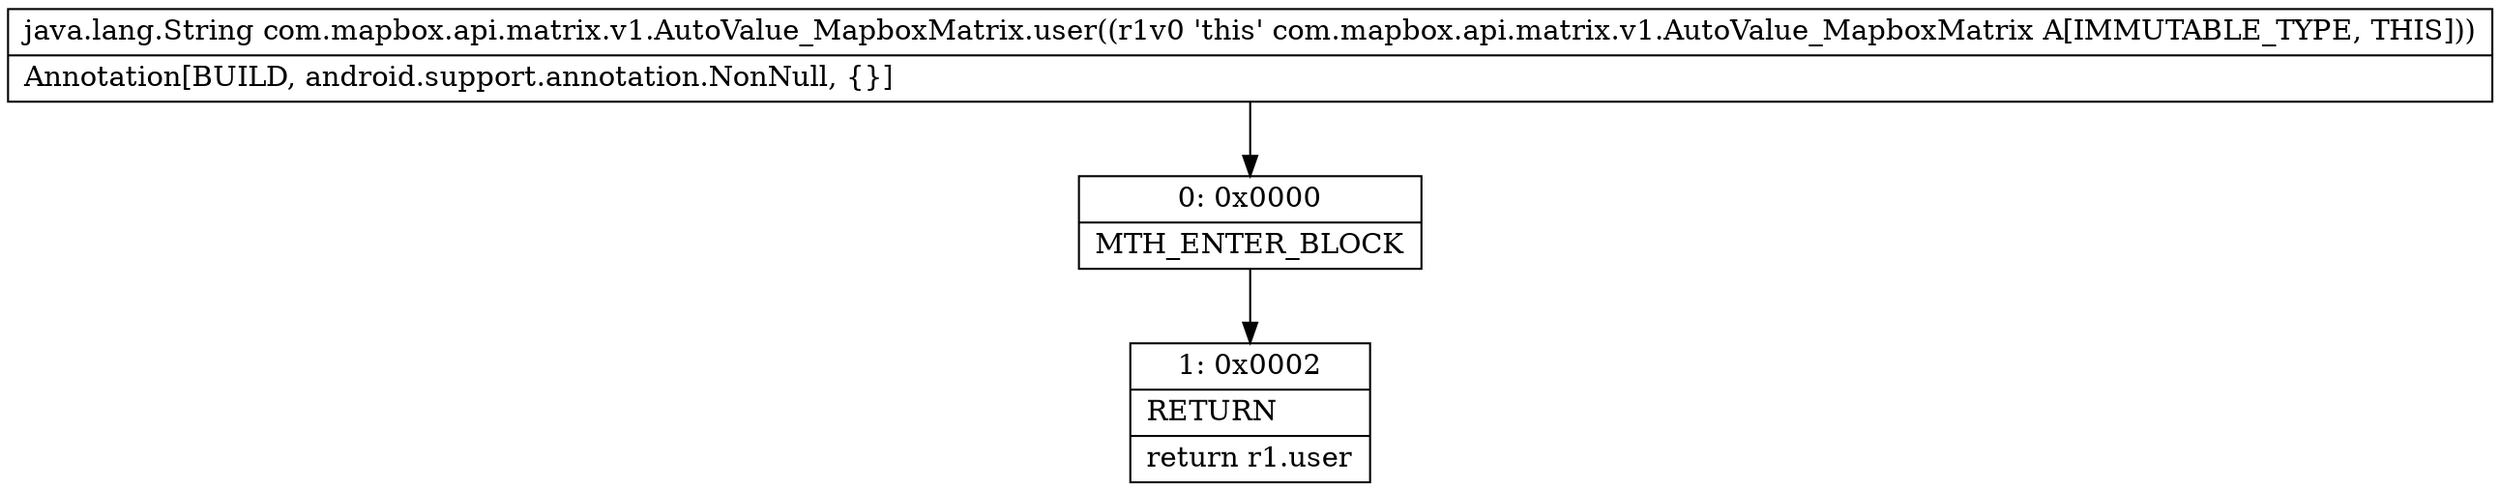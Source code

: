 digraph "CFG forcom.mapbox.api.matrix.v1.AutoValue_MapboxMatrix.user()Ljava\/lang\/String;" {
Node_0 [shape=record,label="{0\:\ 0x0000|MTH_ENTER_BLOCK\l}"];
Node_1 [shape=record,label="{1\:\ 0x0002|RETURN\l|return r1.user\l}"];
MethodNode[shape=record,label="{java.lang.String com.mapbox.api.matrix.v1.AutoValue_MapboxMatrix.user((r1v0 'this' com.mapbox.api.matrix.v1.AutoValue_MapboxMatrix A[IMMUTABLE_TYPE, THIS]))  | Annotation[BUILD, android.support.annotation.NonNull, \{\}]\l}"];
MethodNode -> Node_0;
Node_0 -> Node_1;
}

